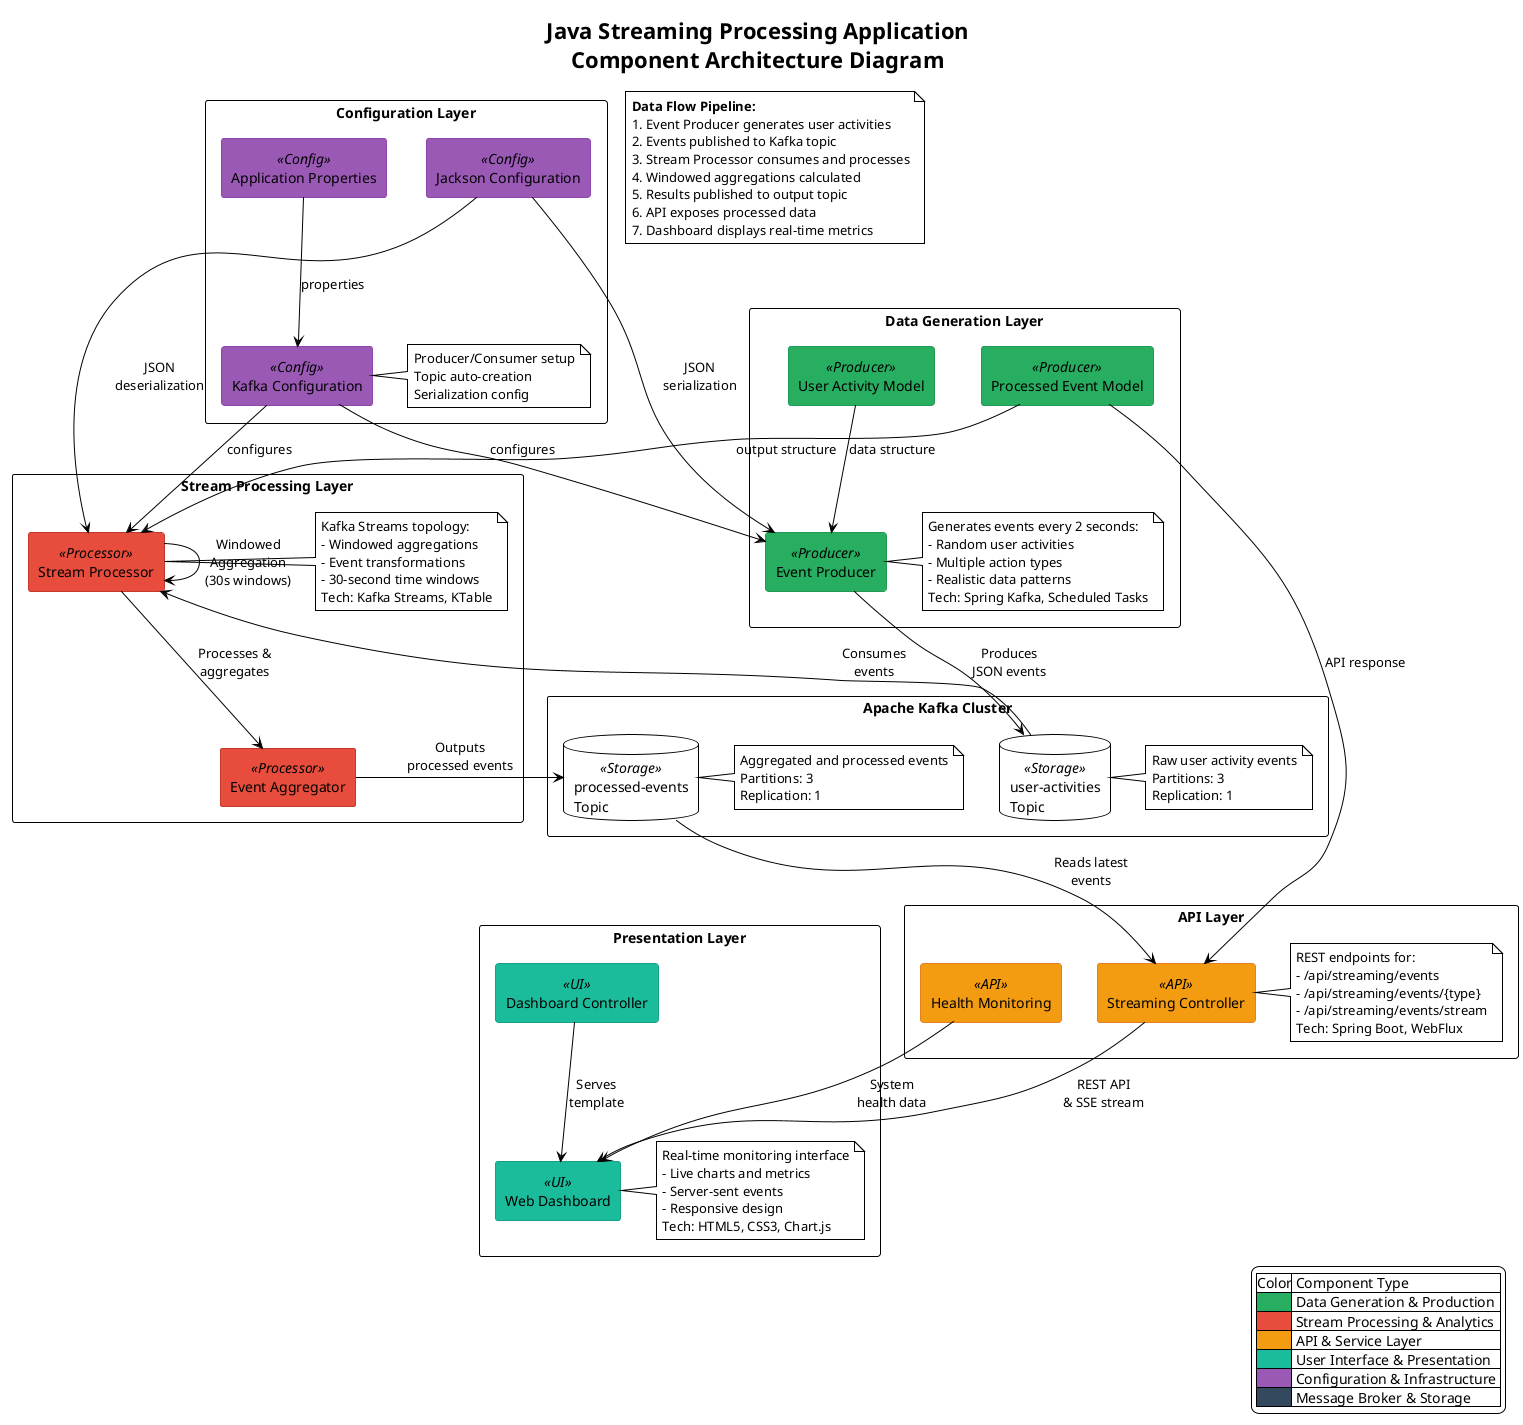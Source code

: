 @startuml Java Streaming Processing Application - Component Diagram

!theme plain
skinparam backgroundColor #FFFFFF
skinparam componentStyle rectangle
skinparam packageStyle rectangle

' Define colors for different component types
skinparam component {
    BackgroundColor<<Producer>> #27AE60
    BorderColor<<Producer>> #229954
    BackgroundColor<<Processor>> #E74C3C
    BorderColor<<Processor>> #C0392B
    BackgroundColor<<API>> #F39C12
    BorderColor<<API>> #E67E22
    BackgroundColor<<UI>> #1ABC9C
    BorderColor<<UI>> #16A085
    BackgroundColor<<Config>> #9B59B6
    BorderColor<<Config>> #8E44AD
    BackgroundColor<<Storage>> #34495E
    BorderColor<<Storage>> #2C3E50
}

title Java Streaming Processing Application\nComponent Architecture Diagram

package "Presentation Layer" as PresentationLayer {
    component [Web Dashboard] as Dashboard <<UI>>
    component [Dashboard Controller] as DashboardController <<UI>>
    
    note right of Dashboard
        Real-time monitoring interface
        - Live charts and metrics
        - Server-sent events
        - Responsive design
        Tech: HTML5, CSS3, Chart.js
    end note
}

package "API Layer" as APILayer {
    component [Streaming Controller] as StreamingController <<API>>
    component [Health Monitoring] as HealthMonitoring <<API>>
    
    note right of StreamingController
        REST endpoints for:
        - /api/streaming/events
        - /api/streaming/events/{type}
        - /api/streaming/events/stream
        Tech: Spring Boot, WebFlux
    end note
}

package "Stream Processing Layer" as ProcessingLayer {
    component [Stream Processor] as StreamProcessor <<Processor>>
    component [Event Aggregator] as EventAggregator <<Processor>>
    
    note right of StreamProcessor
        Kafka Streams topology:
        - Windowed aggregations
        - Event transformations
        - 30-second time windows
        Tech: Kafka Streams, KTable
    end note
}

package "Apache Kafka Cluster" as KafkaCluster {
    database "user-activities\nTopic" as UserActivitiesTopic <<Storage>>
    database "processed-events\nTopic" as ProcessedEventsTopic <<Storage>>
    
    note right of UserActivitiesTopic
        Raw user activity events
        Partitions: 3
        Replication: 1
    end note
    
    note right of ProcessedEventsTopic
        Aggregated and processed events
        Partitions: 3
        Replication: 1
    end note
}

package "Data Generation Layer" as DataLayer {
    component [Event Producer] as EventProducer <<Producer>>
    component [User Activity Model] as UserActivityModel <<Producer>>
    component [Processed Event Model] as ProcessedEventModel <<Producer>>
    
    note right of EventProducer
        Generates events every 2 seconds:
        - Random user activities
        - Multiple action types
        - Realistic data patterns
        Tech: Spring Kafka, Scheduled Tasks
    end note
}

package "Configuration Layer" as ConfigLayer {
    component [Kafka Configuration] as KafkaConfig <<Config>>
    component [Jackson Configuration] as JacksonConfig <<Config>>
    component [Application Properties] as AppProperties <<Config>>
    
    note right of KafkaConfig
        Producer/Consumer setup
        Topic auto-creation
        Serialization config
    end note
}

' Data Flow Connections
EventProducer --> UserActivitiesTopic : "Produces\nJSON events"
UserActivitiesTopic --> StreamProcessor : "Consumes\nevents"
StreamProcessor --> EventAggregator : "Processes &\naggregates"
EventAggregator --> ProcessedEventsTopic : "Outputs\nprocessed events"
ProcessedEventsTopic --> StreamingController : "Reads latest\nevents"

' API Connections
StreamingController --> Dashboard : "REST API\n& SSE stream"
DashboardController --> Dashboard : "Serves\ntemplate"
HealthMonitoring --> Dashboard : "System\nhealth data"

' Configuration Dependencies
KafkaConfig --> EventProducer : "configures"
KafkaConfig --> StreamProcessor : "configures"
JacksonConfig --> EventProducer : "JSON\nserialization"
JacksonConfig --> StreamProcessor : "JSON\ndeserialization"
AppProperties --> KafkaConfig : "properties"

' Model Dependencies
UserActivityModel --> EventProducer : "data structure"
ProcessedEventModel --> StreamProcessor : "output structure"
ProcessedEventModel --> StreamingController : "API response"

' Internal Processing Flow
StreamProcessor --> StreamProcessor : "Windowed\nAggregation\n(30s windows)"

legend right
    |Color| Component Type |
    |<#27AE60>| Data Generation & Production |
    |<#E74C3C>| Stream Processing & Analytics |
    |<#F39C12>| API & Service Layer |
    |<#1ABC9C>| User Interface & Presentation |
    |<#9B59B6>| Configuration & Infrastructure |
    |<#34495E>| Message Broker & Storage |
endlegend

note as DataFlowNote
    **Data Flow Pipeline:**
    1. Event Producer generates user activities
    2. Events published to Kafka topic
    3. Stream Processor consumes and processes
    4. Windowed aggregations calculated
    5. Results published to output topic
    6. API exposes processed data
    7. Dashboard displays real-time metrics
end note

@enduml